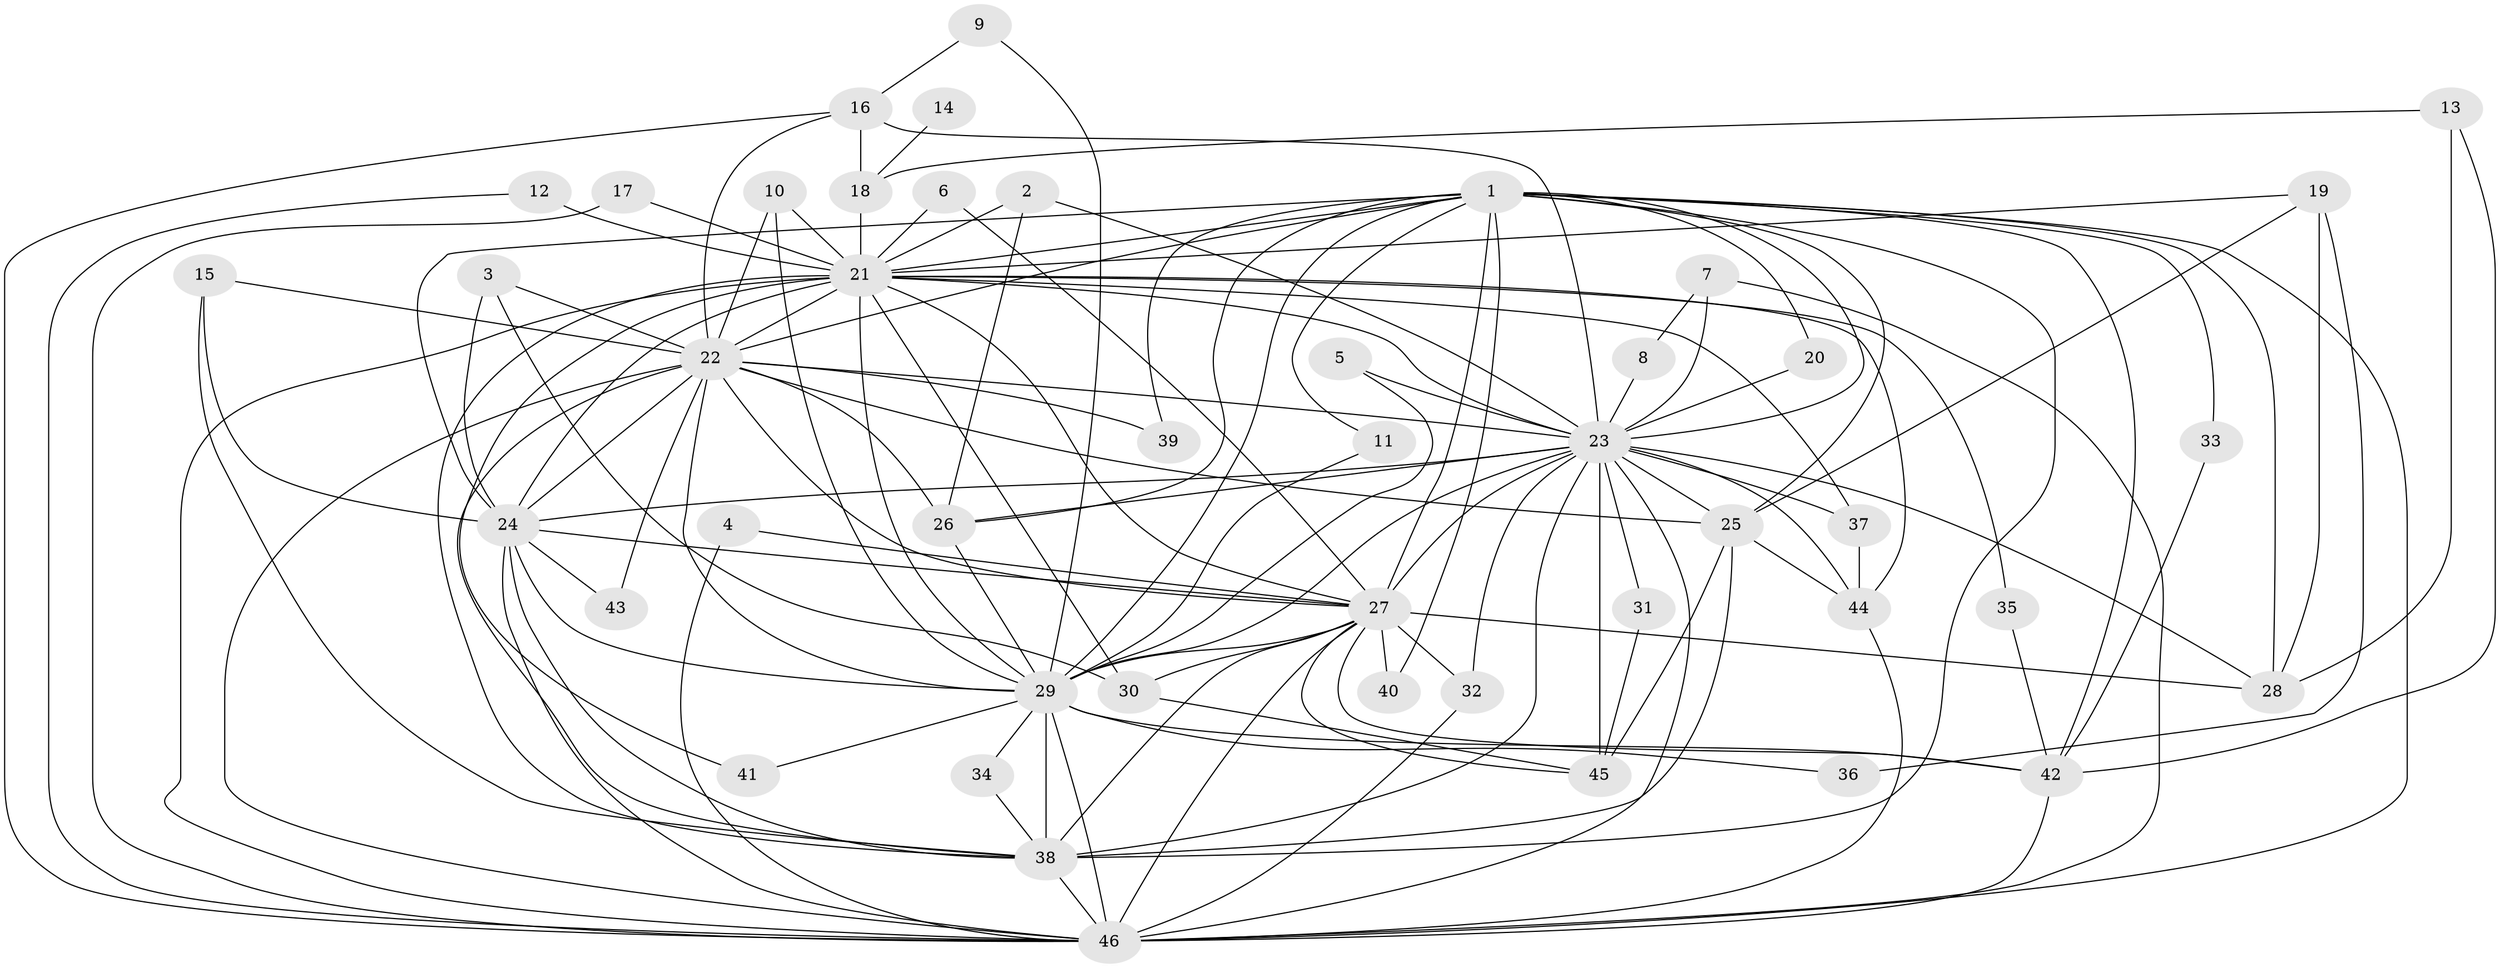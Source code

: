 // original degree distribution, {15: 0.021739130434782608, 16: 0.021739130434782608, 21: 0.010869565217391304, 18: 0.021739130434782608, 27: 0.010869565217391304, 19: 0.010869565217391304, 31: 0.010869565217391304, 4: 0.05434782608695652, 3: 0.21739130434782608, 2: 0.532608695652174, 5: 0.043478260869565216, 6: 0.043478260869565216}
// Generated by graph-tools (version 1.1) at 2025/25/03/09/25 03:25:52]
// undirected, 46 vertices, 129 edges
graph export_dot {
graph [start="1"]
  node [color=gray90,style=filled];
  1;
  2;
  3;
  4;
  5;
  6;
  7;
  8;
  9;
  10;
  11;
  12;
  13;
  14;
  15;
  16;
  17;
  18;
  19;
  20;
  21;
  22;
  23;
  24;
  25;
  26;
  27;
  28;
  29;
  30;
  31;
  32;
  33;
  34;
  35;
  36;
  37;
  38;
  39;
  40;
  41;
  42;
  43;
  44;
  45;
  46;
  1 -- 11 [weight=1.0];
  1 -- 20 [weight=1.0];
  1 -- 21 [weight=3.0];
  1 -- 22 [weight=3.0];
  1 -- 23 [weight=2.0];
  1 -- 24 [weight=3.0];
  1 -- 25 [weight=1.0];
  1 -- 26 [weight=1.0];
  1 -- 27 [weight=2.0];
  1 -- 28 [weight=1.0];
  1 -- 29 [weight=2.0];
  1 -- 33 [weight=1.0];
  1 -- 38 [weight=3.0];
  1 -- 39 [weight=1.0];
  1 -- 40 [weight=1.0];
  1 -- 42 [weight=1.0];
  1 -- 46 [weight=2.0];
  2 -- 21 [weight=1.0];
  2 -- 23 [weight=1.0];
  2 -- 26 [weight=1.0];
  3 -- 22 [weight=1.0];
  3 -- 24 [weight=1.0];
  3 -- 30 [weight=1.0];
  4 -- 27 [weight=1.0];
  4 -- 46 [weight=1.0];
  5 -- 23 [weight=1.0];
  5 -- 29 [weight=1.0];
  6 -- 21 [weight=1.0];
  6 -- 27 [weight=1.0];
  7 -- 8 [weight=1.0];
  7 -- 23 [weight=2.0];
  7 -- 46 [weight=1.0];
  8 -- 23 [weight=1.0];
  9 -- 16 [weight=1.0];
  9 -- 29 [weight=1.0];
  10 -- 21 [weight=1.0];
  10 -- 22 [weight=1.0];
  10 -- 29 [weight=1.0];
  11 -- 29 [weight=1.0];
  12 -- 21 [weight=2.0];
  12 -- 46 [weight=1.0];
  13 -- 18 [weight=1.0];
  13 -- 28 [weight=1.0];
  13 -- 42 [weight=1.0];
  14 -- 18 [weight=1.0];
  15 -- 22 [weight=1.0];
  15 -- 24 [weight=1.0];
  15 -- 38 [weight=1.0];
  16 -- 18 [weight=1.0];
  16 -- 22 [weight=1.0];
  16 -- 23 [weight=2.0];
  16 -- 46 [weight=1.0];
  17 -- 21 [weight=1.0];
  17 -- 46 [weight=1.0];
  18 -- 21 [weight=2.0];
  19 -- 21 [weight=1.0];
  19 -- 25 [weight=1.0];
  19 -- 28 [weight=1.0];
  19 -- 36 [weight=1.0];
  20 -- 23 [weight=1.0];
  21 -- 22 [weight=1.0];
  21 -- 23 [weight=1.0];
  21 -- 24 [weight=2.0];
  21 -- 27 [weight=1.0];
  21 -- 29 [weight=1.0];
  21 -- 30 [weight=1.0];
  21 -- 35 [weight=1.0];
  21 -- 37 [weight=1.0];
  21 -- 38 [weight=1.0];
  21 -- 41 [weight=1.0];
  21 -- 44 [weight=1.0];
  21 -- 46 [weight=2.0];
  22 -- 23 [weight=2.0];
  22 -- 24 [weight=1.0];
  22 -- 25 [weight=1.0];
  22 -- 26 [weight=1.0];
  22 -- 27 [weight=3.0];
  22 -- 29 [weight=2.0];
  22 -- 38 [weight=1.0];
  22 -- 39 [weight=1.0];
  22 -- 43 [weight=1.0];
  22 -- 46 [weight=1.0];
  23 -- 24 [weight=1.0];
  23 -- 25 [weight=1.0];
  23 -- 26 [weight=1.0];
  23 -- 27 [weight=2.0];
  23 -- 28 [weight=2.0];
  23 -- 29 [weight=2.0];
  23 -- 31 [weight=1.0];
  23 -- 32 [weight=2.0];
  23 -- 37 [weight=1.0];
  23 -- 38 [weight=1.0];
  23 -- 44 [weight=1.0];
  23 -- 45 [weight=1.0];
  23 -- 46 [weight=2.0];
  24 -- 27 [weight=1.0];
  24 -- 29 [weight=1.0];
  24 -- 38 [weight=3.0];
  24 -- 43 [weight=1.0];
  24 -- 46 [weight=1.0];
  25 -- 38 [weight=1.0];
  25 -- 44 [weight=1.0];
  25 -- 45 [weight=1.0];
  26 -- 29 [weight=1.0];
  27 -- 28 [weight=1.0];
  27 -- 29 [weight=1.0];
  27 -- 30 [weight=1.0];
  27 -- 32 [weight=1.0];
  27 -- 38 [weight=1.0];
  27 -- 40 [weight=1.0];
  27 -- 42 [weight=1.0];
  27 -- 45 [weight=1.0];
  27 -- 46 [weight=1.0];
  29 -- 34 [weight=1.0];
  29 -- 36 [weight=1.0];
  29 -- 38 [weight=2.0];
  29 -- 41 [weight=1.0];
  29 -- 42 [weight=1.0];
  29 -- 46 [weight=1.0];
  30 -- 45 [weight=1.0];
  31 -- 45 [weight=1.0];
  32 -- 46 [weight=1.0];
  33 -- 42 [weight=1.0];
  34 -- 38 [weight=1.0];
  35 -- 42 [weight=1.0];
  37 -- 44 [weight=1.0];
  38 -- 46 [weight=1.0];
  42 -- 46 [weight=1.0];
  44 -- 46 [weight=1.0];
}
